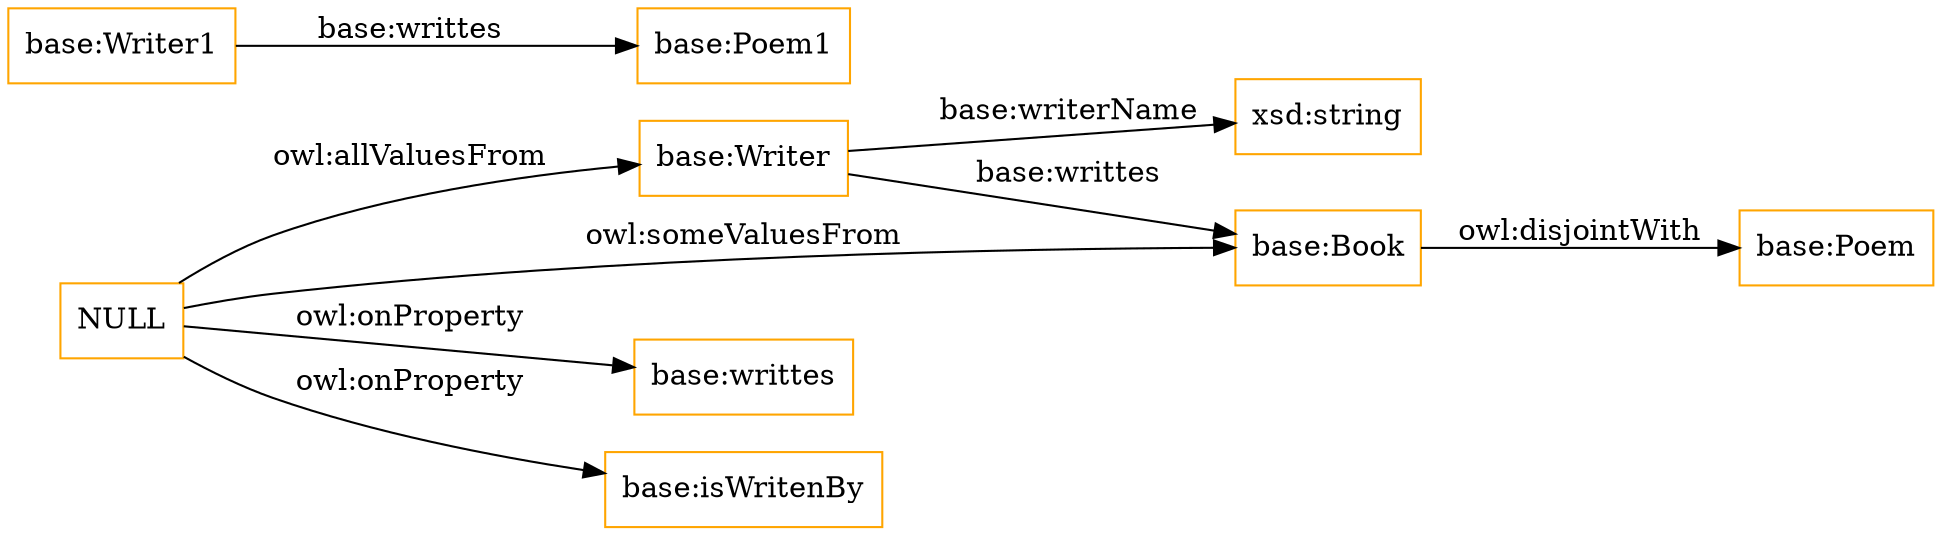 digraph ar2dtool_diagram { 
rankdir=LR;
size="1501"
node [shape = rectangle, color="orange"]; "base:Writer" "base:Poem" "base:Book" ; /*classes style*/
	"base:Writer1" -> "base:Poem1" [ label = "base:writtes" ];
	"base:Book" -> "base:Poem" [ label = "owl:disjointWith" ];
	"NULL" -> "base:Book" [ label = "owl:someValuesFrom" ];
	"NULL" -> "base:writtes" [ label = "owl:onProperty" ];
	"NULL" -> "base:Writer" [ label = "owl:allValuesFrom" ];
	"NULL" -> "base:isWritenBy" [ label = "owl:onProperty" ];
	"base:Writer" -> "xsd:string" [ label = "base:writerName" ];
	"base:Writer" -> "base:Book" [ label = "base:writtes" ];

}
